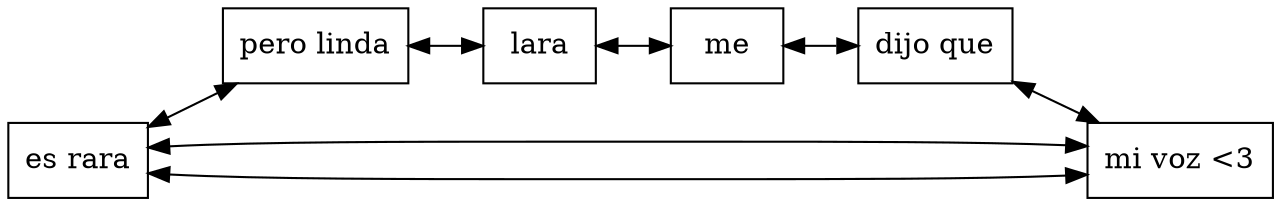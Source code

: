 digraph G {
    node [shape=box];
    rankdir=LR;
    "0x245c91851a0" [label="es rara"];
    "0x245c91851a0" -> "0x245c9185240" [dir=both];
    "0x245c9185240" [label="pero linda"];
    "0x245c9185240" -> "0x245c9185470" [dir=both];
    "0x245c9185470" [label="lara"];
    "0x245c9185470" -> "0x245c9185290" [dir=both];
    "0x245c9185290" [label="me"];
    "0x245c9185290" -> "0x245c91851f0" [dir=both];
    "0x245c91851f0" [label="dijo que"];
    "0x245c91851f0" -> "0x245c9185ba0" [dir=both];
    "0x245c9185ba0" [label="mi voz <3"];
    "0x245c9185ba0" -> "0x245c91851a0" [dir=both];
    "0x245c9185ba0" -> "0x245c91851a0" [dir=both];
}
